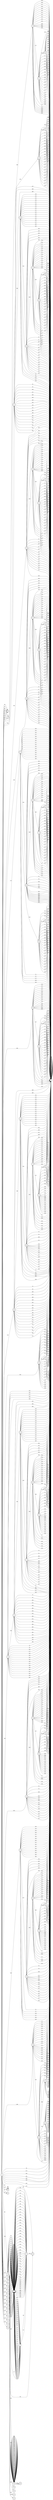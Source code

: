 digraph DFA {
rankdir = LR
1 [shape = doublecircle]
2 [shape = doublecircle]
3 [shape = doublecircle]
4 [shape = doublecircle]
5 [shape = doublecircle]
6 [shape = doublecircle]
7 [shape = doublecircle]
8 [shape = doublecircle]
9 [shape = doublecircle]
10 [shape = doublecircle]
11 [shape = doublecircle]
12 [shape = doublecircle]
13 [shape = doublecircle]
14 [shape = doublecircle]
15 [shape = doublecircle]
16 [shape = doublecircle]
17 [shape = doublecircle]
18 [shape = doublecircle]
19 [shape = doublecircle]
20 [shape = doublecircle]
21 [shape = doublecircle]
22 [shape = doublecircle]
23 [shape = doublecircle]
24 [shape = doublecircle]
25 [shape = doublecircle]
26 [shape = doublecircle]
27 [shape = doublecircle]
28 [shape = doublecircle]
29 [shape = doublecircle]
30 [shape = doublecircle]
31 [shape = doublecircle]
32 [shape = doublecircle]
33 [shape = doublecircle]
34 [shape = doublecircle]
36 [shape = doublecircle]
38 [shape = doublecircle]
39 [shape = doublecircle]
40 [shape = doublecircle]
41 [shape = doublecircle]
42 [shape = doublecircle]
43 [shape = doublecircle]
44 [shape = doublecircle]
45 [shape = doublecircle]
46 [shape = doublecircle]
47 [shape = doublecircle]
48 [shape = doublecircle]
49 [shape = doublecircle]
50 [shape = doublecircle]
51 [shape = doublecircle]
52 [shape = doublecircle]
53 [shape = doublecircle]
54 [shape = doublecircle]
55 [shape = doublecircle]
56 [shape = doublecircle]
57 [shape = doublecircle]
58 [shape = doublecircle]
59 [shape = doublecircle]
60 [shape = doublecircle]
61 [shape = doublecircle]
62 [shape = doublecircle]
63 [shape = doublecircle]
64 [shape = doublecircle]
65 [shape = doublecircle]
66 [shape = doublecircle]
67 [shape = doublecircle]
68 [shape = doublecircle]
69 [shape = doublecircle]
70 [shape = doublecircle]
71 [shape = doublecircle]
72 [shape = doublecircle]
73 [shape = doublecircle]
74 [shape = doublecircle]
75 [shape = doublecircle]
76 [shape = doublecircle]
77 [shape = doublecircle]
78 [shape = doublecircle]
79 [shape = doublecircle]
80 [shape = doublecircle]
81 [shape = doublecircle]
82 [shape = doublecircle]
83 [shape = doublecircle]
84 [shape = doublecircle]
85 [shape = doublecircle]
86 [shape = doublecircle]
87 [shape = doublecircle]
88 [shape = doublecircle]
0 -> 1 [label="[0]"]
0 -> 2 [label="[1]"]
0 -> 3 [label="[2]"]
0 -> 4 [label="[3]"]
0 -> 5 [label="[4]"]
0 -> 4 [label="[5]"]
0 -> 6 [label="[6]"]
0 -> 1 [label="[7]"]
0 -> 5 [label="[8]"]
0 -> 1 [label="[9]"]
0 -> 1 [label="[10]"]
0 -> 1 [label="[11]"]
0 -> 1 [label="[12]"]
0 -> 1 [label="[13]"]
0 -> 7 [label="[14]"]
0 -> 8 [label="[15]"]
0 -> 9 [label="[16]"]
0 -> 10 [label="[17]"]
0 -> 11 [label="[18]"]
0 -> 12 [label="[19]"]
0 -> 13 [label="[20]"]
0 -> 14 [label="[21]"]
0 -> 15 [label="[22]"]
0 -> 16 [label="[23]"]
0 -> 17 [label="[24]"]
0 -> 18 [label="[25]"]
0 -> 19 [label="[26]"]
0 -> 3 [label="[27]"]
0 -> 3 [label="[28]"]
0 -> 20 [label="[29]"]
0 -> 21 [label="[30]"]
0 -> 22 [label="[31]"]
0 -> 23 [label="[32]"]
0 -> 24 [label="[33]"]
0 -> 25 [label="[34]"]
0 -> 3 [label="[35]"]
0 -> 26 [label="[36]"]
0 -> 27 [label="[37]"]
0 -> 3 [label="[38]"]
0 -> 3 [label="[39]"]
0 -> 28 [label="[40]"]
0 -> 29 [label="[41]"]
0 -> 30 [label="[42]"]
0 -> 3 [label="[43]"]
0 -> 31 [label="[44]"]
0 -> 32 [label="[45]"]
0 -> 33 [label="[46]"]
0 -> 3 [label="[47]"]
0 -> 34 [label="[48]"]
0 -> 1 [label="[49]"]
2 -> 2 [label="[1]"]
3 -> 3 [label="[1]"]
3 -> 3 [label="[2]"]
3 -> 3 [label="[26]"]
3 -> 3 [label="[27]"]
3 -> 3 [label="[28]"]
3 -> 3 [label="[29]"]
3 -> 3 [label="[30]"]
3 -> 3 [label="[34]"]
3 -> 3 [label="[35]"]
3 -> 3 [label="[36]"]
3 -> 3 [label="[37]"]
3 -> 3 [label="[38]"]
3 -> 3 [label="[39]"]
3 -> 3 [label="[40]"]
3 -> 3 [label="[41]"]
3 -> 3 [label="[42]"]
3 -> 3 [label="[43]"]
3 -> 3 [label="[44]"]
3 -> 3 [label="[45]"]
3 -> 3 [label="[46]"]
3 -> 3 [label="[47]"]
3 -> 3 [label="[48]"]
3 -> 3 [label="[49]"]
4 -> 4 [label="[3]"]
4 -> 4 [label="[5]"]
6 -> 35 [label="[0]"]
6 -> 35 [label="[1]"]
6 -> 35 [label="[2]"]
6 -> 35 [label="[3]"]
6 -> 35 [label="[4]"]
6 -> 35 [label="[5]"]
6 -> 36 [label="[6]"]
6 -> 37 [label="[7]"]
6 -> 35 [label="[8]"]
6 -> 35 [label="[9]"]
6 -> 35 [label="[10]"]
6 -> 35 [label="[11]"]
6 -> 35 [label="[12]"]
6 -> 35 [label="[13]"]
6 -> 35 [label="[14]"]
6 -> 35 [label="[15]"]
6 -> 35 [label="[16]"]
6 -> 35 [label="[17]"]
6 -> 35 [label="[18]"]
6 -> 35 [label="[19]"]
6 -> 35 [label="[20]"]
6 -> 35 [label="[21]"]
6 -> 35 [label="[22]"]
6 -> 35 [label="[23]"]
6 -> 35 [label="[24]"]
6 -> 35 [label="[25]"]
6 -> 35 [label="[26]"]
6 -> 35 [label="[27]"]
6 -> 35 [label="[28]"]
6 -> 35 [label="[29]"]
6 -> 35 [label="[30]"]
6 -> 35 [label="[31]"]
6 -> 35 [label="[32]"]
6 -> 35 [label="[33]"]
6 -> 35 [label="[34]"]
6 -> 35 [label="[35]"]
6 -> 35 [label="[36]"]
6 -> 35 [label="[37]"]
6 -> 35 [label="[38]"]
6 -> 35 [label="[39]"]
6 -> 35 [label="[40]"]
6 -> 35 [label="[41]"]
6 -> 35 [label="[42]"]
6 -> 35 [label="[43]"]
6 -> 35 [label="[44]"]
6 -> 35 [label="[45]"]
6 -> 35 [label="[46]"]
6 -> 35 [label="[47]"]
6 -> 35 [label="[48]"]
6 -> 35 [label="[49]"]
7 -> 38 [label="[14]"]
11 -> 39 [label="[18]"]
11 -> 40 [label="[33]"]
19 -> 3 [label="[1]"]
19 -> 3 [label="[2]"]
19 -> 3 [label="[26]"]
19 -> 41 [label="[27]"]
19 -> 3 [label="[28]"]
19 -> 3 [label="[29]"]
19 -> 3 [label="[30]"]
19 -> 3 [label="[34]"]
19 -> 3 [label="[35]"]
19 -> 3 [label="[36]"]
19 -> 3 [label="[37]"]
19 -> 3 [label="[38]"]
19 -> 3 [label="[39]"]
19 -> 3 [label="[40]"]
19 -> 3 [label="[41]"]
19 -> 3 [label="[42]"]
19 -> 3 [label="[43]"]
19 -> 3 [label="[44]"]
19 -> 3 [label="[45]"]
19 -> 3 [label="[46]"]
19 -> 3 [label="[47]"]
19 -> 3 [label="[48]"]
19 -> 3 [label="[49]"]
20 -> 3 [label="[1]"]
20 -> 3 [label="[2]"]
20 -> 3 [label="[26]"]
20 -> 3 [label="[27]"]
20 -> 3 [label="[28]"]
20 -> 3 [label="[29]"]
20 -> 42 [label="[30]"]
20 -> 3 [label="[34]"]
20 -> 3 [label="[35]"]
20 -> 3 [label="[36]"]
20 -> 3 [label="[37]"]
20 -> 3 [label="[38]"]
20 -> 3 [label="[39]"]
20 -> 3 [label="[40]"]
20 -> 3 [label="[41]"]
20 -> 3 [label="[42]"]
20 -> 3 [label="[43]"]
20 -> 3 [label="[44]"]
20 -> 3 [label="[45]"]
20 -> 3 [label="[46]"]
20 -> 3 [label="[47]"]
20 -> 3 [label="[48]"]
20 -> 3 [label="[49]"]
21 -> 3 [label="[1]"]
21 -> 3 [label="[2]"]
21 -> 3 [label="[26]"]
21 -> 3 [label="[27]"]
21 -> 3 [label="[28]"]
21 -> 3 [label="[29]"]
21 -> 3 [label="[30]"]
21 -> 3 [label="[34]"]
21 -> 3 [label="[35]"]
21 -> 43 [label="[36]"]
21 -> 3 [label="[37]"]
21 -> 3 [label="[38]"]
21 -> 3 [label="[39]"]
21 -> 3 [label="[40]"]
21 -> 3 [label="[41]"]
21 -> 3 [label="[42]"]
21 -> 3 [label="[43]"]
21 -> 3 [label="[44]"]
21 -> 3 [label="[45]"]
21 -> 3 [label="[46]"]
21 -> 3 [label="[47]"]
21 -> 3 [label="[48]"]
21 -> 3 [label="[49]"]
22 -> 44 [label="[18]"]
23 -> 45 [label="[18]"]
25 -> 3 [label="[1]"]
25 -> 3 [label="[2]"]
25 -> 3 [label="[26]"]
25 -> 3 [label="[27]"]
25 -> 3 [label="[28]"]
25 -> 3 [label="[29]"]
25 -> 46 [label="[30]"]
25 -> 3 [label="[34]"]
25 -> 3 [label="[35]"]
25 -> 3 [label="[36]"]
25 -> 3 [label="[37]"]
25 -> 3 [label="[38]"]
25 -> 3 [label="[39]"]
25 -> 3 [label="[40]"]
25 -> 3 [label="[41]"]
25 -> 3 [label="[42]"]
25 -> 3 [label="[43]"]
25 -> 3 [label="[44]"]
25 -> 3 [label="[45]"]
25 -> 3 [label="[46]"]
25 -> 3 [label="[47]"]
25 -> 3 [label="[48]"]
25 -> 3 [label="[49]"]
26 -> 3 [label="[1]"]
26 -> 3 [label="[2]"]
26 -> 3 [label="[26]"]
26 -> 3 [label="[27]"]
26 -> 3 [label="[28]"]
26 -> 3 [label="[29]"]
26 -> 3 [label="[30]"]
26 -> 3 [label="[34]"]
26 -> 3 [label="[35]"]
26 -> 3 [label="[36]"]
26 -> 3 [label="[37]"]
26 -> 47 [label="[38]"]
26 -> 3 [label="[39]"]
26 -> 3 [label="[40]"]
26 -> 3 [label="[41]"]
26 -> 3 [label="[42]"]
26 -> 3 [label="[43]"]
26 -> 3 [label="[44]"]
26 -> 3 [label="[45]"]
26 -> 3 [label="[46]"]
26 -> 3 [label="[47]"]
26 -> 3 [label="[48]"]
26 -> 3 [label="[49]"]
27 -> 3 [label="[1]"]
27 -> 3 [label="[2]"]
27 -> 48 [label="[26]"]
27 -> 3 [label="[27]"]
27 -> 3 [label="[28]"]
27 -> 3 [label="[29]"]
27 -> 3 [label="[30]"]
27 -> 3 [label="[34]"]
27 -> 49 [label="[35]"]
27 -> 3 [label="[36]"]
27 -> 3 [label="[37]"]
27 -> 3 [label="[38]"]
27 -> 3 [label="[39]"]
27 -> 3 [label="[40]"]
27 -> 3 [label="[41]"]
27 -> 3 [label="[42]"]
27 -> 3 [label="[43]"]
27 -> 3 [label="[44]"]
27 -> 3 [label="[45]"]
27 -> 3 [label="[46]"]
27 -> 3 [label="[47]"]
27 -> 3 [label="[48]"]
27 -> 3 [label="[49]"]
28 -> 3 [label="[1]"]
28 -> 3 [label="[2]"]
28 -> 3 [label="[26]"]
28 -> 50 [label="[27]"]
28 -> 3 [label="[28]"]
28 -> 3 [label="[29]"]
28 -> 3 [label="[30]"]
28 -> 3 [label="[34]"]
28 -> 3 [label="[35]"]
28 -> 3 [label="[36]"]
28 -> 3 [label="[37]"]
28 -> 3 [label="[38]"]
28 -> 3 [label="[39]"]
28 -> 3 [label="[40]"]
28 -> 3 [label="[41]"]
28 -> 3 [label="[42]"]
28 -> 3 [label="[43]"]
28 -> 3 [label="[44]"]
28 -> 3 [label="[45]"]
28 -> 3 [label="[46]"]
28 -> 3 [label="[47]"]
28 -> 3 [label="[48]"]
28 -> 3 [label="[49]"]
29 -> 3 [label="[1]"]
29 -> 3 [label="[2]"]
29 -> 3 [label="[26]"]
29 -> 3 [label="[27]"]
29 -> 3 [label="[28]"]
29 -> 3 [label="[29]"]
29 -> 3 [label="[30]"]
29 -> 51 [label="[34]"]
29 -> 3 [label="[35]"]
29 -> 3 [label="[36]"]
29 -> 3 [label="[37]"]
29 -> 3 [label="[38]"]
29 -> 3 [label="[39]"]
29 -> 3 [label="[40]"]
29 -> 3 [label="[41]"]
29 -> 3 [label="[42]"]
29 -> 3 [label="[43]"]
29 -> 3 [label="[44]"]
29 -> 3 [label="[45]"]
29 -> 3 [label="[46]"]
29 -> 3 [label="[47]"]
29 -> 3 [label="[48]"]
29 -> 3 [label="[49]"]
30 -> 3 [label="[1]"]
30 -> 3 [label="[2]"]
30 -> 3 [label="[26]"]
30 -> 3 [label="[27]"]
30 -> 3 [label="[28]"]
30 -> 3 [label="[29]"]
30 -> 3 [label="[30]"]
30 -> 3 [label="[34]"]
30 -> 3 [label="[35]"]
30 -> 3 [label="[36]"]
30 -> 52 [label="[37]"]
30 -> 3 [label="[38]"]
30 -> 3 [label="[39]"]
30 -> 3 [label="[40]"]
30 -> 3 [label="[41]"]
30 -> 3 [label="[42]"]
30 -> 3 [label="[43]"]
30 -> 3 [label="[44]"]
30 -> 3 [label="[45]"]
30 -> 3 [label="[46]"]
30 -> 3 [label="[47]"]
30 -> 3 [label="[48]"]
30 -> 3 [label="[49]"]
31 -> 3 [label="[1]"]
31 -> 3 [label="[2]"]
31 -> 3 [label="[26]"]
31 -> 3 [label="[27]"]
31 -> 3 [label="[28]"]
31 -> 53 [label="[29]"]
31 -> 3 [label="[30]"]
31 -> 3 [label="[34]"]
31 -> 3 [label="[35]"]
31 -> 3 [label="[36]"]
31 -> 3 [label="[37]"]
31 -> 3 [label="[38]"]
31 -> 3 [label="[39]"]
31 -> 3 [label="[40]"]
31 -> 3 [label="[41]"]
31 -> 3 [label="[42]"]
31 -> 3 [label="[43]"]
31 -> 3 [label="[44]"]
31 -> 3 [label="[45]"]
31 -> 3 [label="[46]"]
31 -> 3 [label="[47]"]
31 -> 3 [label="[48]"]
31 -> 3 [label="[49]"]
32 -> 3 [label="[1]"]
32 -> 3 [label="[2]"]
32 -> 3 [label="[26]"]
32 -> 3 [label="[27]"]
32 -> 3 [label="[28]"]
32 -> 54 [label="[29]"]
32 -> 3 [label="[30]"]
32 -> 3 [label="[34]"]
32 -> 3 [label="[35]"]
32 -> 3 [label="[36]"]
32 -> 3 [label="[37]"]
32 -> 3 [label="[38]"]
32 -> 3 [label="[39]"]
32 -> 3 [label="[40]"]
32 -> 3 [label="[41]"]
32 -> 3 [label="[42]"]
32 -> 3 [label="[43]"]
32 -> 3 [label="[44]"]
32 -> 3 [label="[45]"]
32 -> 3 [label="[46]"]
32 -> 3 [label="[47]"]
32 -> 3 [label="[48]"]
32 -> 3 [label="[49]"]
33 -> 3 [label="[1]"]
33 -> 3 [label="[2]"]
33 -> 3 [label="[26]"]
33 -> 3 [label="[27]"]
33 -> 3 [label="[28]"]
33 -> 3 [label="[29]"]
33 -> 3 [label="[30]"]
33 -> 3 [label="[34]"]
33 -> 3 [label="[35]"]
33 -> 3 [label="[36]"]
33 -> 3 [label="[37]"]
33 -> 3 [label="[38]"]
33 -> 3 [label="[39]"]
33 -> 3 [label="[40]"]
33 -> 3 [label="[41]"]
33 -> 3 [label="[42]"]
33 -> 3 [label="[43]"]
33 -> 3 [label="[44]"]
33 -> 3 [label="[45]"]
33 -> 3 [label="[46]"]
33 -> 55 [label="[47]"]
33 -> 3 [label="[48]"]
33 -> 3 [label="[49]"]
34 -> 3 [label="[1]"]
34 -> 3 [label="[2]"]
34 -> 56 [label="[26]"]
34 -> 3 [label="[27]"]
34 -> 3 [label="[28]"]
34 -> 3 [label="[29]"]
34 -> 3 [label="[30]"]
34 -> 3 [label="[34]"]
34 -> 3 [label="[35]"]
34 -> 3 [label="[36]"]
34 -> 3 [label="[37]"]
34 -> 3 [label="[38]"]
34 -> 3 [label="[39]"]
34 -> 3 [label="[40]"]
34 -> 3 [label="[41]"]
34 -> 3 [label="[42]"]
34 -> 3 [label="[43]"]
34 -> 3 [label="[44]"]
34 -> 3 [label="[45]"]
34 -> 3 [label="[46]"]
34 -> 3 [label="[47]"]
34 -> 3 [label="[48]"]
34 -> 3 [label="[49]"]
35 -> 35 [label="[0]"]
35 -> 35 [label="[1]"]
35 -> 35 [label="[2]"]
35 -> 35 [label="[3]"]
35 -> 35 [label="[4]"]
35 -> 35 [label="[5]"]
35 -> 36 [label="[6]"]
35 -> 37 [label="[7]"]
35 -> 35 [label="[8]"]
35 -> 35 [label="[9]"]
35 -> 35 [label="[10]"]
35 -> 35 [label="[11]"]
35 -> 35 [label="[12]"]
35 -> 35 [label="[13]"]
35 -> 35 [label="[14]"]
35 -> 35 [label="[15]"]
35 -> 35 [label="[16]"]
35 -> 35 [label="[17]"]
35 -> 35 [label="[18]"]
35 -> 35 [label="[19]"]
35 -> 35 [label="[20]"]
35 -> 35 [label="[21]"]
35 -> 35 [label="[22]"]
35 -> 35 [label="[23]"]
35 -> 35 [label="[24]"]
35 -> 35 [label="[25]"]
35 -> 35 [label="[26]"]
35 -> 35 [label="[27]"]
35 -> 35 [label="[28]"]
35 -> 35 [label="[29]"]
35 -> 35 [label="[30]"]
35 -> 35 [label="[31]"]
35 -> 35 [label="[32]"]
35 -> 35 [label="[33]"]
35 -> 35 [label="[34]"]
35 -> 35 [label="[35]"]
35 -> 35 [label="[36]"]
35 -> 35 [label="[37]"]
35 -> 35 [label="[38]"]
35 -> 35 [label="[39]"]
35 -> 35 [label="[40]"]
35 -> 35 [label="[41]"]
35 -> 35 [label="[42]"]
35 -> 35 [label="[43]"]
35 -> 35 [label="[44]"]
35 -> 35 [label="[45]"]
35 -> 35 [label="[46]"]
35 -> 35 [label="[47]"]
35 -> 35 [label="[48]"]
35 -> 35 [label="[49]"]
37 -> 35 [label="[0]"]
37 -> 35 [label="[1]"]
37 -> 35 [label="[2]"]
37 -> 35 [label="[3]"]
37 -> 35 [label="[4]"]
37 -> 35 [label="[5]"]
37 -> 57 [label="[6]"]
37 -> 37 [label="[7]"]
37 -> 35 [label="[8]"]
37 -> 35 [label="[9]"]
37 -> 35 [label="[10]"]
37 -> 35 [label="[11]"]
37 -> 35 [label="[12]"]
37 -> 35 [label="[13]"]
37 -> 35 [label="[14]"]
37 -> 35 [label="[15]"]
37 -> 35 [label="[16]"]
37 -> 35 [label="[17]"]
37 -> 35 [label="[18]"]
37 -> 35 [label="[19]"]
37 -> 35 [label="[20]"]
37 -> 35 [label="[21]"]
37 -> 35 [label="[22]"]
37 -> 35 [label="[23]"]
37 -> 35 [label="[24]"]
37 -> 35 [label="[25]"]
37 -> 35 [label="[26]"]
37 -> 35 [label="[27]"]
37 -> 35 [label="[28]"]
37 -> 35 [label="[29]"]
37 -> 35 [label="[30]"]
37 -> 35 [label="[31]"]
37 -> 35 [label="[32]"]
37 -> 35 [label="[33]"]
37 -> 35 [label="[34]"]
37 -> 35 [label="[35]"]
37 -> 35 [label="[36]"]
37 -> 35 [label="[37]"]
37 -> 35 [label="[38]"]
37 -> 35 [label="[39]"]
37 -> 35 [label="[40]"]
37 -> 35 [label="[41]"]
37 -> 35 [label="[42]"]
37 -> 35 [label="[43]"]
37 -> 35 [label="[44]"]
37 -> 35 [label="[45]"]
37 -> 35 [label="[46]"]
37 -> 35 [label="[47]"]
37 -> 35 [label="[48]"]
37 -> 35 [label="[49]"]
38 -> 38 [label="[0]"]
38 -> 38 [label="[1]"]
38 -> 38 [label="[2]"]
38 -> 38 [label="[3]"]
38 -> 58 [label="[4]"]
38 -> 38 [label="[5]"]
38 -> 38 [label="[6]"]
38 -> 38 [label="[7]"]
38 -> 58 [label="[8]"]
38 -> 38 [label="[9]"]
38 -> 38 [label="[10]"]
38 -> 38 [label="[11]"]
38 -> 38 [label="[12]"]
38 -> 38 [label="[13]"]
38 -> 38 [label="[14]"]
38 -> 38 [label="[15]"]
38 -> 38 [label="[16]"]
38 -> 38 [label="[17]"]
38 -> 38 [label="[18]"]
38 -> 38 [label="[19]"]
38 -> 38 [label="[20]"]
38 -> 38 [label="[21]"]
38 -> 38 [label="[22]"]
38 -> 38 [label="[23]"]
38 -> 38 [label="[24]"]
38 -> 38 [label="[25]"]
38 -> 38 [label="[26]"]
38 -> 38 [label="[27]"]
38 -> 38 [label="[28]"]
38 -> 38 [label="[29]"]
38 -> 38 [label="[30]"]
38 -> 38 [label="[31]"]
38 -> 38 [label="[32]"]
38 -> 38 [label="[33]"]
38 -> 38 [label="[34]"]
38 -> 38 [label="[35]"]
38 -> 38 [label="[36]"]
38 -> 38 [label="[37]"]
38 -> 38 [label="[38]"]
38 -> 38 [label="[39]"]
38 -> 38 [label="[40]"]
38 -> 38 [label="[41]"]
38 -> 38 [label="[42]"]
38 -> 38 [label="[43]"]
38 -> 38 [label="[44]"]
38 -> 38 [label="[45]"]
38 -> 38 [label="[46]"]
38 -> 38 [label="[47]"]
38 -> 38 [label="[48]"]
38 -> 38 [label="[49]"]
41 -> 3 [label="[1]"]
41 -> 3 [label="[2]"]
41 -> 3 [label="[26]"]
41 -> 3 [label="[27]"]
41 -> 59 [label="[28]"]
41 -> 3 [label="[29]"]
41 -> 3 [label="[30]"]
41 -> 3 [label="[34]"]
41 -> 3 [label="[35]"]
41 -> 3 [label="[36]"]
41 -> 3 [label="[37]"]
41 -> 3 [label="[38]"]
41 -> 3 [label="[39]"]
41 -> 3 [label="[40]"]
41 -> 3 [label="[41]"]
41 -> 3 [label="[42]"]
41 -> 3 [label="[43]"]
41 -> 3 [label="[44]"]
41 -> 3 [label="[45]"]
41 -> 3 [label="[46]"]
41 -> 3 [label="[47]"]
41 -> 3 [label="[48]"]
41 -> 3 [label="[49]"]
42 -> 3 [label="[1]"]
42 -> 3 [label="[2]"]
42 -> 3 [label="[26]"]
42 -> 3 [label="[27]"]
42 -> 3 [label="[28]"]
42 -> 3 [label="[29]"]
42 -> 3 [label="[30]"]
42 -> 3 [label="[34]"]
42 -> 3 [label="[35]"]
42 -> 3 [label="[36]"]
42 -> 3 [label="[37]"]
42 -> 3 [label="[38]"]
42 -> 3 [label="[39]"]
42 -> 3 [label="[40]"]
42 -> 3 [label="[41]"]
42 -> 3 [label="[42]"]
42 -> 3 [label="[43]"]
42 -> 3 [label="[44]"]
42 -> 3 [label="[45]"]
42 -> 3 [label="[46]"]
42 -> 3 [label="[47]"]
42 -> 3 [label="[48]"]
42 -> 3 [label="[49]"]
43 -> 3 [label="[1]"]
43 -> 3 [label="[2]"]
43 -> 3 [label="[26]"]
43 -> 3 [label="[27]"]
43 -> 3 [label="[28]"]
43 -> 3 [label="[29]"]
43 -> 3 [label="[30]"]
43 -> 60 [label="[34]"]
43 -> 3 [label="[35]"]
43 -> 3 [label="[36]"]
43 -> 3 [label="[37]"]
43 -> 3 [label="[38]"]
43 -> 3 [label="[39]"]
43 -> 3 [label="[40]"]
43 -> 3 [label="[41]"]
43 -> 3 [label="[42]"]
43 -> 3 [label="[43]"]
43 -> 3 [label="[44]"]
43 -> 3 [label="[45]"]
43 -> 3 [label="[46]"]
43 -> 3 [label="[47]"]
43 -> 3 [label="[48]"]
43 -> 3 [label="[49]"]
46 -> 3 [label="[1]"]
46 -> 3 [label="[2]"]
46 -> 3 [label="[26]"]
46 -> 3 [label="[27]"]
46 -> 3 [label="[28]"]
46 -> 3 [label="[29]"]
46 -> 3 [label="[30]"]
46 -> 3 [label="[34]"]
46 -> 61 [label="[35]"]
46 -> 3 [label="[36]"]
46 -> 3 [label="[37]"]
46 -> 3 [label="[38]"]
46 -> 3 [label="[39]"]
46 -> 3 [label="[40]"]
46 -> 3 [label="[41]"]
46 -> 3 [label="[42]"]
46 -> 3 [label="[43]"]
46 -> 3 [label="[44]"]
46 -> 3 [label="[45]"]
46 -> 3 [label="[46]"]
46 -> 3 [label="[47]"]
46 -> 3 [label="[48]"]
46 -> 3 [label="[49]"]
47 -> 3 [label="[1]"]
47 -> 3 [label="[2]"]
47 -> 3 [label="[26]"]
47 -> 3 [label="[27]"]
47 -> 3 [label="[28]"]
47 -> 3 [label="[29]"]
47 -> 3 [label="[30]"]
47 -> 3 [label="[34]"]
47 -> 3 [label="[35]"]
47 -> 3 [label="[36]"]
47 -> 3 [label="[37]"]
47 -> 3 [label="[38]"]
47 -> 62 [label="[39]"]
47 -> 3 [label="[40]"]
47 -> 3 [label="[41]"]
47 -> 3 [label="[42]"]
47 -> 3 [label="[43]"]
47 -> 3 [label="[44]"]
47 -> 3 [label="[45]"]
47 -> 3 [label="[46]"]
47 -> 3 [label="[47]"]
47 -> 3 [label="[48]"]
47 -> 3 [label="[49]"]
48 -> 3 [label="[1]"]
48 -> 3 [label="[2]"]
48 -> 3 [label="[26]"]
48 -> 3 [label="[27]"]
48 -> 3 [label="[28]"]
48 -> 3 [label="[29]"]
48 -> 3 [label="[30]"]
48 -> 3 [label="[34]"]
48 -> 3 [label="[35]"]
48 -> 3 [label="[36]"]
48 -> 3 [label="[37]"]
48 -> 63 [label="[38]"]
48 -> 3 [label="[39]"]
48 -> 3 [label="[40]"]
48 -> 3 [label="[41]"]
48 -> 3 [label="[42]"]
48 -> 3 [label="[43]"]
48 -> 3 [label="[44]"]
48 -> 3 [label="[45]"]
48 -> 3 [label="[46]"]
48 -> 3 [label="[47]"]
48 -> 3 [label="[48]"]
48 -> 3 [label="[49]"]
49 -> 3 [label="[1]"]
49 -> 3 [label="[2]"]
49 -> 3 [label="[26]"]
49 -> 64 [label="[27]"]
49 -> 3 [label="[28]"]
49 -> 3 [label="[29]"]
49 -> 3 [label="[30]"]
49 -> 3 [label="[34]"]
49 -> 3 [label="[35]"]
49 -> 3 [label="[36]"]
49 -> 3 [label="[37]"]
49 -> 3 [label="[38]"]
49 -> 3 [label="[39]"]
49 -> 3 [label="[40]"]
49 -> 3 [label="[41]"]
49 -> 3 [label="[42]"]
49 -> 3 [label="[43]"]
49 -> 3 [label="[44]"]
49 -> 3 [label="[45]"]
49 -> 3 [label="[46]"]
49 -> 3 [label="[47]"]
49 -> 3 [label="[48]"]
49 -> 3 [label="[49]"]
50 -> 3 [label="[1]"]
50 -> 3 [label="[2]"]
50 -> 3 [label="[26]"]
50 -> 3 [label="[27]"]
50 -> 3 [label="[28]"]
50 -> 3 [label="[29]"]
50 -> 3 [label="[30]"]
50 -> 65 [label="[34]"]
50 -> 3 [label="[35]"]
50 -> 3 [label="[36]"]
50 -> 3 [label="[37]"]
50 -> 3 [label="[38]"]
50 -> 3 [label="[39]"]
50 -> 3 [label="[40]"]
50 -> 3 [label="[41]"]
50 -> 3 [label="[42]"]
50 -> 3 [label="[43]"]
50 -> 3 [label="[44]"]
50 -> 3 [label="[45]"]
50 -> 3 [label="[46]"]
50 -> 3 [label="[47]"]
50 -> 3 [label="[48]"]
50 -> 3 [label="[49]"]
51 -> 3 [label="[1]"]
51 -> 3 [label="[2]"]
51 -> 3 [label="[26]"]
51 -> 3 [label="[27]"]
51 -> 3 [label="[28]"]
51 -> 3 [label="[29]"]
51 -> 66 [label="[30]"]
51 -> 3 [label="[34]"]
51 -> 3 [label="[35]"]
51 -> 3 [label="[36]"]
51 -> 3 [label="[37]"]
51 -> 3 [label="[38]"]
51 -> 3 [label="[39]"]
51 -> 3 [label="[40]"]
51 -> 3 [label="[41]"]
51 -> 3 [label="[42]"]
51 -> 3 [label="[43]"]
51 -> 3 [label="[44]"]
51 -> 3 [label="[45]"]
51 -> 3 [label="[46]"]
51 -> 3 [label="[47]"]
51 -> 3 [label="[48]"]
51 -> 3 [label="[49]"]
52 -> 3 [label="[1]"]
52 -> 3 [label="[2]"]
52 -> 3 [label="[26]"]
52 -> 3 [label="[27]"]
52 -> 3 [label="[28]"]
52 -> 3 [label="[29]"]
52 -> 3 [label="[30]"]
52 -> 3 [label="[34]"]
52 -> 3 [label="[35]"]
52 -> 3 [label="[36]"]
52 -> 3 [label="[37]"]
52 -> 3 [label="[38]"]
52 -> 3 [label="[39]"]
52 -> 3 [label="[40]"]
52 -> 3 [label="[41]"]
52 -> 3 [label="[42]"]
52 -> 3 [label="[43]"]
52 -> 3 [label="[44]"]
52 -> 3 [label="[45]"]
52 -> 3 [label="[46]"]
52 -> 3 [label="[47]"]
52 -> 3 [label="[48]"]
52 -> 3 [label="[49]"]
53 -> 3 [label="[1]"]
53 -> 3 [label="[2]"]
53 -> 3 [label="[26]"]
53 -> 3 [label="[27]"]
53 -> 3 [label="[28]"]
53 -> 67 [label="[29]"]
53 -> 3 [label="[30]"]
53 -> 3 [label="[34]"]
53 -> 3 [label="[35]"]
53 -> 3 [label="[36]"]
53 -> 3 [label="[37]"]
53 -> 3 [label="[38]"]
53 -> 3 [label="[39]"]
53 -> 3 [label="[40]"]
53 -> 3 [label="[41]"]
53 -> 3 [label="[42]"]
53 -> 3 [label="[43]"]
53 -> 3 [label="[44]"]
53 -> 3 [label="[45]"]
53 -> 3 [label="[46]"]
53 -> 3 [label="[47]"]
53 -> 3 [label="[48]"]
53 -> 3 [label="[49]"]
54 -> 3 [label="[1]"]
54 -> 3 [label="[2]"]
54 -> 3 [label="[26]"]
54 -> 68 [label="[27]"]
54 -> 3 [label="[28]"]
54 -> 3 [label="[29]"]
54 -> 3 [label="[30]"]
54 -> 3 [label="[34]"]
54 -> 3 [label="[35]"]
54 -> 3 [label="[36]"]
54 -> 3 [label="[37]"]
54 -> 3 [label="[38]"]
54 -> 3 [label="[39]"]
54 -> 3 [label="[40]"]
54 -> 3 [label="[41]"]
54 -> 3 [label="[42]"]
54 -> 3 [label="[43]"]
54 -> 3 [label="[44]"]
54 -> 3 [label="[45]"]
54 -> 3 [label="[46]"]
54 -> 3 [label="[47]"]
54 -> 3 [label="[48]"]
54 -> 3 [label="[49]"]
55 -> 3 [label="[1]"]
55 -> 3 [label="[2]"]
55 -> 3 [label="[26]"]
55 -> 3 [label="[27]"]
55 -> 3 [label="[28]"]
55 -> 3 [label="[29]"]
55 -> 3 [label="[30]"]
55 -> 3 [label="[34]"]
55 -> 3 [label="[35]"]
55 -> 3 [label="[36]"]
55 -> 3 [label="[37]"]
55 -> 3 [label="[38]"]
55 -> 3 [label="[39]"]
55 -> 3 [label="[40]"]
55 -> 3 [label="[41]"]
55 -> 69 [label="[42]"]
55 -> 3 [label="[43]"]
55 -> 3 [label="[44]"]
55 -> 3 [label="[45]"]
55 -> 3 [label="[46]"]
55 -> 3 [label="[47]"]
55 -> 3 [label="[48]"]
55 -> 3 [label="[49]"]
56 -> 3 [label="[1]"]
56 -> 3 [label="[2]"]
56 -> 3 [label="[26]"]
56 -> 3 [label="[27]"]
56 -> 3 [label="[28]"]
56 -> 3 [label="[29]"]
56 -> 70 [label="[30]"]
56 -> 3 [label="[34]"]
56 -> 3 [label="[35]"]
56 -> 3 [label="[36]"]
56 -> 3 [label="[37]"]
56 -> 71 [label="[38]"]
56 -> 3 [label="[39]"]
56 -> 3 [label="[40]"]
56 -> 3 [label="[41]"]
56 -> 3 [label="[42]"]
56 -> 3 [label="[43]"]
56 -> 3 [label="[44]"]
56 -> 3 [label="[45]"]
56 -> 3 [label="[46]"]
56 -> 3 [label="[47]"]
56 -> 3 [label="[48]"]
56 -> 3 [label="[49]"]
57 -> 35 [label="[0]"]
57 -> 35 [label="[1]"]
57 -> 35 [label="[2]"]
57 -> 35 [label="[3]"]
57 -> 35 [label="[4]"]
57 -> 35 [label="[5]"]
57 -> 36 [label="[6]"]
57 -> 37 [label="[7]"]
57 -> 35 [label="[8]"]
57 -> 35 [label="[9]"]
57 -> 35 [label="[10]"]
57 -> 35 [label="[11]"]
57 -> 35 [label="[12]"]
57 -> 35 [label="[13]"]
57 -> 35 [label="[14]"]
57 -> 35 [label="[15]"]
57 -> 35 [label="[16]"]
57 -> 35 [label="[17]"]
57 -> 35 [label="[18]"]
57 -> 35 [label="[19]"]
57 -> 35 [label="[20]"]
57 -> 35 [label="[21]"]
57 -> 35 [label="[22]"]
57 -> 35 [label="[23]"]
57 -> 35 [label="[24]"]
57 -> 35 [label="[25]"]
57 -> 35 [label="[26]"]
57 -> 35 [label="[27]"]
57 -> 35 [label="[28]"]
57 -> 35 [label="[29]"]
57 -> 35 [label="[30]"]
57 -> 35 [label="[31]"]
57 -> 35 [label="[32]"]
57 -> 35 [label="[33]"]
57 -> 35 [label="[34]"]
57 -> 35 [label="[35]"]
57 -> 35 [label="[36]"]
57 -> 35 [label="[37]"]
57 -> 35 [label="[38]"]
57 -> 35 [label="[39]"]
57 -> 35 [label="[40]"]
57 -> 35 [label="[41]"]
57 -> 35 [label="[42]"]
57 -> 35 [label="[43]"]
57 -> 35 [label="[44]"]
57 -> 35 [label="[45]"]
57 -> 35 [label="[46]"]
57 -> 35 [label="[47]"]
57 -> 35 [label="[48]"]
57 -> 35 [label="[49]"]
59 -> 3 [label="[1]"]
59 -> 3 [label="[2]"]
59 -> 3 [label="[26]"]
59 -> 3 [label="[27]"]
59 -> 3 [label="[28]"]
59 -> 3 [label="[29]"]
59 -> 3 [label="[30]"]
59 -> 3 [label="[34]"]
59 -> 3 [label="[35]"]
59 -> 3 [label="[36]"]
59 -> 3 [label="[37]"]
59 -> 3 [label="[38]"]
59 -> 3 [label="[39]"]
59 -> 3 [label="[40]"]
59 -> 3 [label="[41]"]
59 -> 3 [label="[42]"]
59 -> 3 [label="[43]"]
59 -> 3 [label="[44]"]
59 -> 3 [label="[45]"]
59 -> 3 [label="[46]"]
59 -> 3 [label="[47]"]
59 -> 3 [label="[48]"]
59 -> 3 [label="[49]"]
60 -> 3 [label="[1]"]
60 -> 3 [label="[2]"]
60 -> 3 [label="[26]"]
60 -> 3 [label="[27]"]
60 -> 3 [label="[28]"]
60 -> 3 [label="[29]"]
60 -> 3 [label="[30]"]
60 -> 3 [label="[34]"]
60 -> 72 [label="[35]"]
60 -> 3 [label="[36]"]
60 -> 3 [label="[37]"]
60 -> 3 [label="[38]"]
60 -> 3 [label="[39]"]
60 -> 3 [label="[40]"]
60 -> 3 [label="[41]"]
60 -> 3 [label="[42]"]
60 -> 3 [label="[43]"]
60 -> 3 [label="[44]"]
60 -> 3 [label="[45]"]
60 -> 3 [label="[46]"]
60 -> 3 [label="[47]"]
60 -> 3 [label="[48]"]
60 -> 3 [label="[49]"]
61 -> 3 [label="[1]"]
61 -> 3 [label="[2]"]
61 -> 3 [label="[26]"]
61 -> 3 [label="[27]"]
61 -> 3 [label="[28]"]
61 -> 3 [label="[29]"]
61 -> 3 [label="[30]"]
61 -> 3 [label="[34]"]
61 -> 3 [label="[35]"]
61 -> 73 [label="[36]"]
61 -> 3 [label="[37]"]
61 -> 3 [label="[38]"]
61 -> 3 [label="[39]"]
61 -> 3 [label="[40]"]
61 -> 3 [label="[41]"]
61 -> 3 [label="[42]"]
61 -> 3 [label="[43]"]
61 -> 3 [label="[44]"]
61 -> 3 [label="[45]"]
61 -> 3 [label="[46]"]
61 -> 3 [label="[47]"]
61 -> 3 [label="[48]"]
61 -> 3 [label="[49]"]
62 -> 3 [label="[1]"]
62 -> 3 [label="[2]"]
62 -> 3 [label="[26]"]
62 -> 3 [label="[27]"]
62 -> 3 [label="[28]"]
62 -> 3 [label="[29]"]
62 -> 3 [label="[30]"]
62 -> 3 [label="[34]"]
62 -> 3 [label="[35]"]
62 -> 74 [label="[36]"]
62 -> 3 [label="[37]"]
62 -> 3 [label="[38]"]
62 -> 3 [label="[39]"]
62 -> 3 [label="[40]"]
62 -> 3 [label="[41]"]
62 -> 3 [label="[42]"]
62 -> 3 [label="[43]"]
62 -> 3 [label="[44]"]
62 -> 3 [label="[45]"]
62 -> 3 [label="[46]"]
62 -> 3 [label="[47]"]
62 -> 3 [label="[48]"]
62 -> 3 [label="[49]"]
63 -> 3 [label="[1]"]
63 -> 3 [label="[2]"]
63 -> 3 [label="[26]"]
63 -> 3 [label="[27]"]
63 -> 3 [label="[28]"]
63 -> 3 [label="[29]"]
63 -> 3 [label="[30]"]
63 -> 3 [label="[34]"]
63 -> 3 [label="[35]"]
63 -> 3 [label="[36]"]
63 -> 3 [label="[37]"]
63 -> 3 [label="[38]"]
63 -> 75 [label="[39]"]
63 -> 3 [label="[40]"]
63 -> 3 [label="[41]"]
63 -> 3 [label="[42]"]
63 -> 3 [label="[43]"]
63 -> 3 [label="[44]"]
63 -> 3 [label="[45]"]
63 -> 3 [label="[46]"]
63 -> 3 [label="[47]"]
63 -> 3 [label="[48]"]
63 -> 3 [label="[49]"]
64 -> 3 [label="[1]"]
64 -> 3 [label="[2]"]
64 -> 3 [label="[26]"]
64 -> 3 [label="[27]"]
64 -> 3 [label="[28]"]
64 -> 3 [label="[29]"]
64 -> 3 [label="[30]"]
64 -> 3 [label="[34]"]
64 -> 3 [label="[35]"]
64 -> 3 [label="[36]"]
64 -> 3 [label="[37]"]
64 -> 3 [label="[38]"]
64 -> 3 [label="[39]"]
64 -> 3 [label="[40]"]
64 -> 3 [label="[41]"]
64 -> 3 [label="[42]"]
64 -> 3 [label="[43]"]
64 -> 3 [label="[44]"]
64 -> 3 [label="[45]"]
64 -> 3 [label="[46]"]
64 -> 3 [label="[47]"]
64 -> 3 [label="[48]"]
64 -> 3 [label="[49]"]
65 -> 3 [label="[1]"]
65 -> 3 [label="[2]"]
65 -> 3 [label="[26]"]
65 -> 3 [label="[27]"]
65 -> 3 [label="[28]"]
65 -> 3 [label="[29]"]
65 -> 3 [label="[30]"]
65 -> 3 [label="[34]"]
65 -> 3 [label="[35]"]
65 -> 3 [label="[36]"]
65 -> 3 [label="[37]"]
65 -> 3 [label="[38]"]
65 -> 3 [label="[39]"]
65 -> 3 [label="[40]"]
65 -> 3 [label="[41]"]
65 -> 3 [label="[42]"]
65 -> 3 [label="[43]"]
65 -> 3 [label="[44]"]
65 -> 3 [label="[45]"]
65 -> 3 [label="[46]"]
65 -> 3 [label="[47]"]
65 -> 3 [label="[48]"]
65 -> 3 [label="[49]"]
66 -> 3 [label="[1]"]
66 -> 3 [label="[2]"]
66 -> 3 [label="[26]"]
66 -> 3 [label="[27]"]
66 -> 3 [label="[28]"]
66 -> 3 [label="[29]"]
66 -> 3 [label="[30]"]
66 -> 3 [label="[34]"]
66 -> 3 [label="[35]"]
66 -> 3 [label="[36]"]
66 -> 3 [label="[37]"]
66 -> 3 [label="[38]"]
66 -> 3 [label="[39]"]
66 -> 3 [label="[40]"]
66 -> 3 [label="[41]"]
66 -> 76 [label="[42]"]
66 -> 3 [label="[43]"]
66 -> 3 [label="[44]"]
66 -> 3 [label="[45]"]
66 -> 3 [label="[46]"]
66 -> 3 [label="[47]"]
66 -> 3 [label="[48]"]
66 -> 3 [label="[49]"]
67 -> 3 [label="[1]"]
67 -> 3 [label="[2]"]
67 -> 3 [label="[26]"]
67 -> 3 [label="[27]"]
67 -> 3 [label="[28]"]
67 -> 3 [label="[29]"]
67 -> 3 [label="[30]"]
67 -> 3 [label="[34]"]
67 -> 3 [label="[35]"]
67 -> 3 [label="[36]"]
67 -> 3 [label="[37]"]
67 -> 77 [label="[38]"]
67 -> 3 [label="[39]"]
67 -> 3 [label="[40]"]
67 -> 3 [label="[41]"]
67 -> 3 [label="[42]"]
67 -> 3 [label="[43]"]
67 -> 3 [label="[44]"]
67 -> 3 [label="[45]"]
67 -> 3 [label="[46]"]
67 -> 3 [label="[47]"]
67 -> 3 [label="[48]"]
67 -> 3 [label="[49]"]
68 -> 3 [label="[1]"]
68 -> 3 [label="[2]"]
68 -> 3 [label="[26]"]
68 -> 3 [label="[27]"]
68 -> 3 [label="[28]"]
68 -> 3 [label="[29]"]
68 -> 3 [label="[30]"]
68 -> 3 [label="[34]"]
68 -> 3 [label="[35]"]
68 -> 78 [label="[36]"]
68 -> 3 [label="[37]"]
68 -> 3 [label="[38]"]
68 -> 3 [label="[39]"]
68 -> 3 [label="[40]"]
68 -> 3 [label="[41]"]
68 -> 3 [label="[42]"]
68 -> 3 [label="[43]"]
68 -> 3 [label="[44]"]
68 -> 3 [label="[45]"]
68 -> 3 [label="[46]"]
68 -> 3 [label="[47]"]
68 -> 3 [label="[48]"]
68 -> 3 [label="[49]"]
69 -> 3 [label="[1]"]
69 -> 3 [label="[2]"]
69 -> 3 [label="[26]"]
69 -> 3 [label="[27]"]
69 -> 3 [label="[28]"]
69 -> 3 [label="[29]"]
69 -> 3 [label="[30]"]
69 -> 3 [label="[34]"]
69 -> 3 [label="[35]"]
69 -> 3 [label="[36]"]
69 -> 3 [label="[37]"]
69 -> 79 [label="[38]"]
69 -> 3 [label="[39]"]
69 -> 3 [label="[40]"]
69 -> 3 [label="[41]"]
69 -> 3 [label="[42]"]
69 -> 3 [label="[43]"]
69 -> 3 [label="[44]"]
69 -> 3 [label="[45]"]
69 -> 3 [label="[46]"]
69 -> 3 [label="[47]"]
69 -> 3 [label="[48]"]
69 -> 3 [label="[49]"]
70 -> 3 [label="[1]"]
70 -> 3 [label="[2]"]
70 -> 3 [label="[26]"]
70 -> 3 [label="[27]"]
70 -> 3 [label="[28]"]
70 -> 3 [label="[29]"]
70 -> 3 [label="[30]"]
70 -> 3 [label="[34]"]
70 -> 3 [label="[35]"]
70 -> 3 [label="[36]"]
70 -> 3 [label="[37]"]
70 -> 3 [label="[38]"]
70 -> 3 [label="[39]"]
70 -> 3 [label="[40]"]
70 -> 3 [label="[41]"]
70 -> 3 [label="[42]"]
70 -> 3 [label="[43]"]
70 -> 3 [label="[44]"]
70 -> 3 [label="[45]"]
70 -> 3 [label="[46]"]
70 -> 3 [label="[47]"]
70 -> 3 [label="[48]"]
70 -> 3 [label="[49]"]
71 -> 3 [label="[1]"]
71 -> 3 [label="[2]"]
71 -> 3 [label="[26]"]
71 -> 3 [label="[27]"]
71 -> 3 [label="[28]"]
71 -> 3 [label="[29]"]
71 -> 3 [label="[30]"]
71 -> 3 [label="[34]"]
71 -> 3 [label="[35]"]
71 -> 3 [label="[36]"]
71 -> 3 [label="[37]"]
71 -> 3 [label="[38]"]
71 -> 3 [label="[39]"]
71 -> 3 [label="[40]"]
71 -> 3 [label="[41]"]
71 -> 3 [label="[42]"]
71 -> 3 [label="[43]"]
71 -> 3 [label="[44]"]
71 -> 3 [label="[45]"]
71 -> 3 [label="[46]"]
71 -> 3 [label="[47]"]
71 -> 3 [label="[48]"]
71 -> 3 [label="[49]"]
72 -> 3 [label="[1]"]
72 -> 3 [label="[2]"]
72 -> 3 [label="[26]"]
72 -> 3 [label="[27]"]
72 -> 3 [label="[28]"]
72 -> 3 [label="[29]"]
72 -> 80 [label="[30]"]
72 -> 3 [label="[34]"]
72 -> 3 [label="[35]"]
72 -> 3 [label="[36]"]
72 -> 3 [label="[37]"]
72 -> 3 [label="[38]"]
72 -> 3 [label="[39]"]
72 -> 3 [label="[40]"]
72 -> 3 [label="[41]"]
72 -> 3 [label="[42]"]
72 -> 3 [label="[43]"]
72 -> 3 [label="[44]"]
72 -> 3 [label="[45]"]
72 -> 3 [label="[46]"]
72 -> 3 [label="[47]"]
72 -> 3 [label="[48]"]
72 -> 3 [label="[49]"]
73 -> 3 [label="[1]"]
73 -> 3 [label="[2]"]
73 -> 3 [label="[26]"]
73 -> 3 [label="[27]"]
73 -> 3 [label="[28]"]
73 -> 3 [label="[29]"]
73 -> 3 [label="[30]"]
73 -> 3 [label="[34]"]
73 -> 3 [label="[35]"]
73 -> 3 [label="[36]"]
73 -> 3 [label="[37]"]
73 -> 3 [label="[38]"]
73 -> 3 [label="[39]"]
73 -> 3 [label="[40]"]
73 -> 3 [label="[41]"]
73 -> 3 [label="[42]"]
73 -> 3 [label="[43]"]
73 -> 3 [label="[44]"]
73 -> 3 [label="[45]"]
73 -> 3 [label="[46]"]
73 -> 3 [label="[47]"]
73 -> 3 [label="[48]"]
73 -> 3 [label="[49]"]
74 -> 3 [label="[1]"]
74 -> 3 [label="[2]"]
74 -> 3 [label="[26]"]
74 -> 3 [label="[27]"]
74 -> 3 [label="[28]"]
74 -> 3 [label="[29]"]
74 -> 3 [label="[30]"]
74 -> 3 [label="[34]"]
74 -> 3 [label="[35]"]
74 -> 3 [label="[36]"]
74 -> 3 [label="[37]"]
74 -> 3 [label="[38]"]
74 -> 3 [label="[39]"]
74 -> 3 [label="[40]"]
74 -> 3 [label="[41]"]
74 -> 3 [label="[42]"]
74 -> 3 [label="[43]"]
74 -> 3 [label="[44]"]
74 -> 3 [label="[45]"]
74 -> 3 [label="[46]"]
74 -> 3 [label="[47]"]
74 -> 3 [label="[48]"]
74 -> 3 [label="[49]"]
75 -> 3 [label="[1]"]
75 -> 3 [label="[2]"]
75 -> 3 [label="[26]"]
75 -> 3 [label="[27]"]
75 -> 3 [label="[28]"]
75 -> 3 [label="[29]"]
75 -> 3 [label="[30]"]
75 -> 3 [label="[34]"]
75 -> 3 [label="[35]"]
75 -> 81 [label="[36]"]
75 -> 3 [label="[37]"]
75 -> 3 [label="[38]"]
75 -> 3 [label="[39]"]
75 -> 3 [label="[40]"]
75 -> 3 [label="[41]"]
75 -> 3 [label="[42]"]
75 -> 3 [label="[43]"]
75 -> 3 [label="[44]"]
75 -> 3 [label="[45]"]
75 -> 3 [label="[46]"]
75 -> 3 [label="[47]"]
75 -> 3 [label="[48]"]
75 -> 3 [label="[49]"]
76 -> 3 [label="[1]"]
76 -> 3 [label="[2]"]
76 -> 3 [label="[26]"]
76 -> 82 [label="[27]"]
76 -> 3 [label="[28]"]
76 -> 3 [label="[29]"]
76 -> 3 [label="[30]"]
76 -> 3 [label="[34]"]
76 -> 3 [label="[35]"]
76 -> 3 [label="[36]"]
76 -> 3 [label="[37]"]
76 -> 3 [label="[38]"]
76 -> 3 [label="[39]"]
76 -> 3 [label="[40]"]
76 -> 3 [label="[41]"]
76 -> 3 [label="[42]"]
76 -> 3 [label="[43]"]
76 -> 3 [label="[44]"]
76 -> 3 [label="[45]"]
76 -> 3 [label="[46]"]
76 -> 3 [label="[47]"]
76 -> 3 [label="[48]"]
76 -> 3 [label="[49]"]
77 -> 3 [label="[1]"]
77 -> 3 [label="[2]"]
77 -> 3 [label="[26]"]
77 -> 3 [label="[27]"]
77 -> 3 [label="[28]"]
77 -> 3 [label="[29]"]
77 -> 3 [label="[30]"]
77 -> 3 [label="[34]"]
77 -> 3 [label="[35]"]
77 -> 83 [label="[36]"]
77 -> 3 [label="[37]"]
77 -> 3 [label="[38]"]
77 -> 3 [label="[39]"]
77 -> 3 [label="[40]"]
77 -> 3 [label="[41]"]
77 -> 3 [label="[42]"]
77 -> 3 [label="[43]"]
77 -> 3 [label="[44]"]
77 -> 3 [label="[45]"]
77 -> 3 [label="[46]"]
77 -> 3 [label="[47]"]
77 -> 3 [label="[48]"]
77 -> 3 [label="[49]"]
78 -> 3 [label="[1]"]
78 -> 3 [label="[2]"]
78 -> 3 [label="[26]"]
78 -> 3 [label="[27]"]
78 -> 3 [label="[28]"]
78 -> 3 [label="[29]"]
78 -> 3 [label="[30]"]
78 -> 3 [label="[34]"]
78 -> 3 [label="[35]"]
78 -> 3 [label="[36]"]
78 -> 3 [label="[37]"]
78 -> 3 [label="[38]"]
78 -> 3 [label="[39]"]
78 -> 3 [label="[40]"]
78 -> 3 [label="[41]"]
78 -> 3 [label="[42]"]
78 -> 3 [label="[43]"]
78 -> 3 [label="[44]"]
78 -> 3 [label="[45]"]
78 -> 3 [label="[46]"]
78 -> 3 [label="[47]"]
78 -> 3 [label="[48]"]
78 -> 3 [label="[49]"]
79 -> 3 [label="[1]"]
79 -> 3 [label="[2]"]
79 -> 3 [label="[26]"]
79 -> 3 [label="[27]"]
79 -> 3 [label="[28]"]
79 -> 3 [label="[29]"]
79 -> 3 [label="[30]"]
79 -> 3 [label="[34]"]
79 -> 3 [label="[35]"]
79 -> 84 [label="[36]"]
79 -> 3 [label="[37]"]
79 -> 3 [label="[38]"]
79 -> 3 [label="[39]"]
79 -> 3 [label="[40]"]
79 -> 3 [label="[41]"]
79 -> 3 [label="[42]"]
79 -> 3 [label="[43]"]
79 -> 3 [label="[44]"]
79 -> 3 [label="[45]"]
79 -> 3 [label="[46]"]
79 -> 3 [label="[47]"]
79 -> 3 [label="[48]"]
79 -> 3 [label="[49]"]
80 -> 3 [label="[1]"]
80 -> 3 [label="[2]"]
80 -> 3 [label="[26]"]
80 -> 85 [label="[27]"]
80 -> 3 [label="[28]"]
80 -> 3 [label="[29]"]
80 -> 3 [label="[30]"]
80 -> 3 [label="[34]"]
80 -> 3 [label="[35]"]
80 -> 3 [label="[36]"]
80 -> 3 [label="[37]"]
80 -> 3 [label="[38]"]
80 -> 3 [label="[39]"]
80 -> 3 [label="[40]"]
80 -> 3 [label="[41]"]
80 -> 3 [label="[42]"]
80 -> 3 [label="[43]"]
80 -> 3 [label="[44]"]
80 -> 3 [label="[45]"]
80 -> 3 [label="[46]"]
80 -> 3 [label="[47]"]
80 -> 3 [label="[48]"]
80 -> 3 [label="[49]"]
81 -> 3 [label="[1]"]
81 -> 3 [label="[2]"]
81 -> 3 [label="[26]"]
81 -> 3 [label="[27]"]
81 -> 3 [label="[28]"]
81 -> 3 [label="[29]"]
81 -> 3 [label="[30]"]
81 -> 3 [label="[34]"]
81 -> 3 [label="[35]"]
81 -> 3 [label="[36]"]
81 -> 3 [label="[37]"]
81 -> 3 [label="[38]"]
81 -> 3 [label="[39]"]
81 -> 3 [label="[40]"]
81 -> 3 [label="[41]"]
81 -> 3 [label="[42]"]
81 -> 3 [label="[43]"]
81 -> 3 [label="[44]"]
81 -> 3 [label="[45]"]
81 -> 3 [label="[46]"]
81 -> 3 [label="[47]"]
81 -> 3 [label="[48]"]
81 -> 3 [label="[49]"]
82 -> 3 [label="[1]"]
82 -> 3 [label="[2]"]
82 -> 3 [label="[26]"]
82 -> 3 [label="[27]"]
82 -> 3 [label="[28]"]
82 -> 3 [label="[29]"]
82 -> 3 [label="[30]"]
82 -> 3 [label="[34]"]
82 -> 3 [label="[35]"]
82 -> 3 [label="[36]"]
82 -> 3 [label="[37]"]
82 -> 3 [label="[38]"]
82 -> 3 [label="[39]"]
82 -> 3 [label="[40]"]
82 -> 3 [label="[41]"]
82 -> 3 [label="[42]"]
82 -> 86 [label="[43]"]
82 -> 3 [label="[44]"]
82 -> 3 [label="[45]"]
82 -> 3 [label="[46]"]
82 -> 3 [label="[47]"]
82 -> 3 [label="[48]"]
82 -> 3 [label="[49]"]
83 -> 3 [label="[1]"]
83 -> 3 [label="[2]"]
83 -> 87 [label="[26]"]
83 -> 3 [label="[27]"]
83 -> 3 [label="[28]"]
83 -> 3 [label="[29]"]
83 -> 3 [label="[30]"]
83 -> 3 [label="[34]"]
83 -> 3 [label="[35]"]
83 -> 3 [label="[36]"]
83 -> 3 [label="[37]"]
83 -> 3 [label="[38]"]
83 -> 3 [label="[39]"]
83 -> 3 [label="[40]"]
83 -> 3 [label="[41]"]
83 -> 3 [label="[42]"]
83 -> 3 [label="[43]"]
83 -> 3 [label="[44]"]
83 -> 3 [label="[45]"]
83 -> 3 [label="[46]"]
83 -> 3 [label="[47]"]
83 -> 3 [label="[48]"]
83 -> 3 [label="[49]"]
84 -> 3 [label="[1]"]
84 -> 3 [label="[2]"]
84 -> 3 [label="[26]"]
84 -> 3 [label="[27]"]
84 -> 3 [label="[28]"]
84 -> 3 [label="[29]"]
84 -> 3 [label="[30]"]
84 -> 3 [label="[34]"]
84 -> 3 [label="[35]"]
84 -> 3 [label="[36]"]
84 -> 3 [label="[37]"]
84 -> 3 [label="[38]"]
84 -> 3 [label="[39]"]
84 -> 3 [label="[40]"]
84 -> 3 [label="[41]"]
84 -> 3 [label="[42]"]
84 -> 3 [label="[43]"]
84 -> 3 [label="[44]"]
84 -> 3 [label="[45]"]
84 -> 3 [label="[46]"]
84 -> 3 [label="[47]"]
84 -> 3 [label="[48]"]
84 -> 3 [label="[49]"]
85 -> 3 [label="[1]"]
85 -> 3 [label="[2]"]
85 -> 3 [label="[26]"]
85 -> 3 [label="[27]"]
85 -> 3 [label="[28]"]
85 -> 3 [label="[29]"]
85 -> 3 [label="[30]"]
85 -> 3 [label="[34]"]
85 -> 3 [label="[35]"]
85 -> 3 [label="[36]"]
85 -> 3 [label="[37]"]
85 -> 3 [label="[38]"]
85 -> 3 [label="[39]"]
85 -> 3 [label="[40]"]
85 -> 3 [label="[41]"]
85 -> 3 [label="[42]"]
85 -> 3 [label="[43]"]
85 -> 3 [label="[44]"]
85 -> 3 [label="[45]"]
85 -> 3 [label="[46]"]
85 -> 3 [label="[47]"]
85 -> 3 [label="[48]"]
85 -> 3 [label="[49]"]
86 -> 3 [label="[1]"]
86 -> 3 [label="[2]"]
86 -> 3 [label="[26]"]
86 -> 3 [label="[27]"]
86 -> 3 [label="[28]"]
86 -> 3 [label="[29]"]
86 -> 3 [label="[30]"]
86 -> 3 [label="[34]"]
86 -> 3 [label="[35]"]
86 -> 3 [label="[36]"]
86 -> 3 [label="[37]"]
86 -> 3 [label="[38]"]
86 -> 3 [label="[39]"]
86 -> 3 [label="[40]"]
86 -> 3 [label="[41]"]
86 -> 3 [label="[42]"]
86 -> 3 [label="[43]"]
86 -> 3 [label="[44]"]
86 -> 3 [label="[45]"]
86 -> 3 [label="[46]"]
86 -> 3 [label="[47]"]
86 -> 3 [label="[48]"]
86 -> 3 [label="[49]"]
87 -> 3 [label="[1]"]
87 -> 3 [label="[2]"]
87 -> 3 [label="[26]"]
87 -> 88 [label="[27]"]
87 -> 3 [label="[28]"]
87 -> 3 [label="[29]"]
87 -> 3 [label="[30]"]
87 -> 3 [label="[34]"]
87 -> 3 [label="[35]"]
87 -> 3 [label="[36]"]
87 -> 3 [label="[37]"]
87 -> 3 [label="[38]"]
87 -> 3 [label="[39]"]
87 -> 3 [label="[40]"]
87 -> 3 [label="[41]"]
87 -> 3 [label="[42]"]
87 -> 3 [label="[43]"]
87 -> 3 [label="[44]"]
87 -> 3 [label="[45]"]
87 -> 3 [label="[46]"]
87 -> 3 [label="[47]"]
87 -> 3 [label="[48]"]
87 -> 3 [label="[49]"]
88 -> 3 [label="[1]"]
88 -> 3 [label="[2]"]
88 -> 3 [label="[26]"]
88 -> 3 [label="[27]"]
88 -> 3 [label="[28]"]
88 -> 3 [label="[29]"]
88 -> 3 [label="[30]"]
88 -> 3 [label="[34]"]
88 -> 3 [label="[35]"]
88 -> 3 [label="[36]"]
88 -> 3 [label="[37]"]
88 -> 3 [label="[38]"]
88 -> 3 [label="[39]"]
88 -> 3 [label="[40]"]
88 -> 3 [label="[41]"]
88 -> 3 [label="[42]"]
88 -> 3 [label="[43]"]
88 -> 3 [label="[44]"]
88 -> 3 [label="[45]"]
88 -> 3 [label="[46]"]
88 -> 3 [label="[47]"]
88 -> 3 [label="[48]"]
88 -> 3 [label="[49]"]
}

